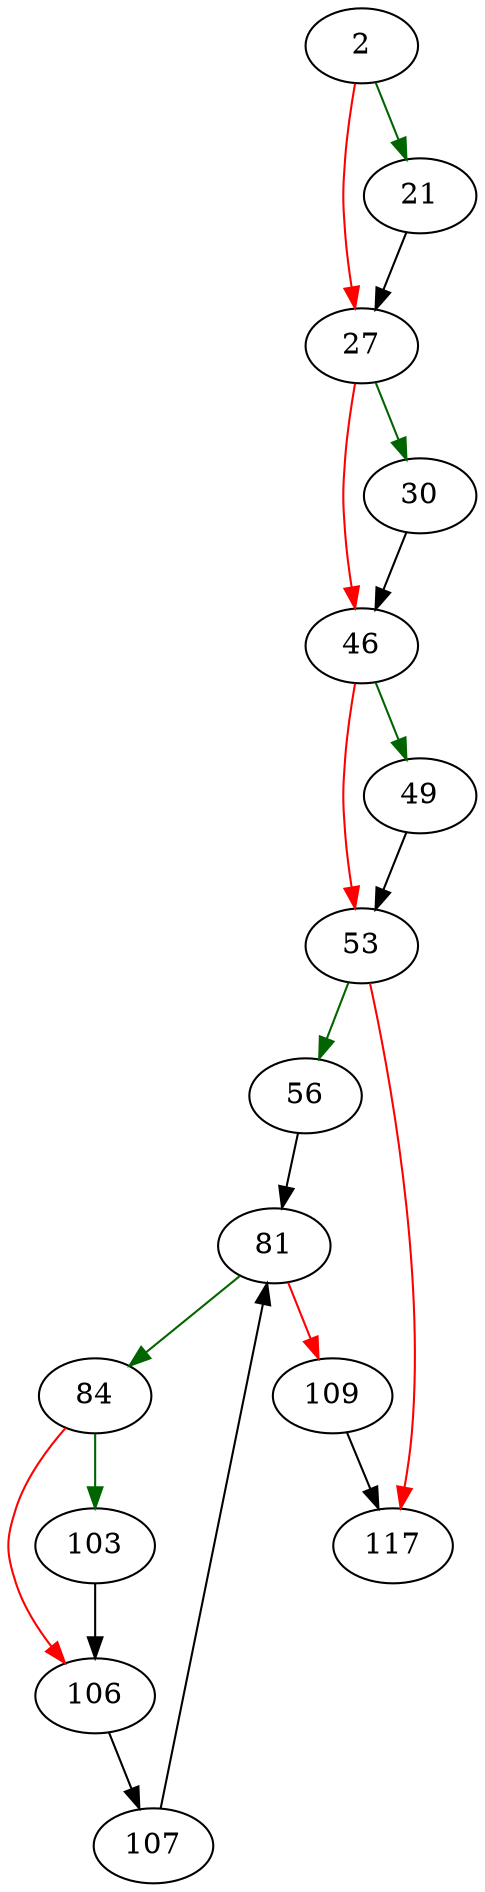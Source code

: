 strict digraph "vdbeSorterListToPMA" {
	// Node definitions.
	2 [entry=true];
	21;
	27;
	30;
	46;
	49;
	53;
	56;
	117;
	81;
	84;
	109;
	103;
	106;
	107;

	// Edge definitions.
	2 -> 21 [
		color=darkgreen
		cond=true
	];
	2 -> 27 [
		color=red
		cond=false
	];
	21 -> 27;
	27 -> 30 [
		color=darkgreen
		cond=true
	];
	27 -> 46 [
		color=red
		cond=false
	];
	30 -> 46;
	46 -> 49 [
		color=darkgreen
		cond=true
	];
	46 -> 53 [
		color=red
		cond=false
	];
	49 -> 53;
	53 -> 56 [
		color=darkgreen
		cond=true
	];
	53 -> 117 [
		color=red
		cond=false
	];
	56 -> 81;
	81 -> 84 [
		color=darkgreen
		cond=true
	];
	81 -> 109 [
		color=red
		cond=false
	];
	84 -> 103 [
		color=darkgreen
		cond=true
	];
	84 -> 106 [
		color=red
		cond=false
	];
	109 -> 117;
	103 -> 106;
	106 -> 107;
	107 -> 81;
}
